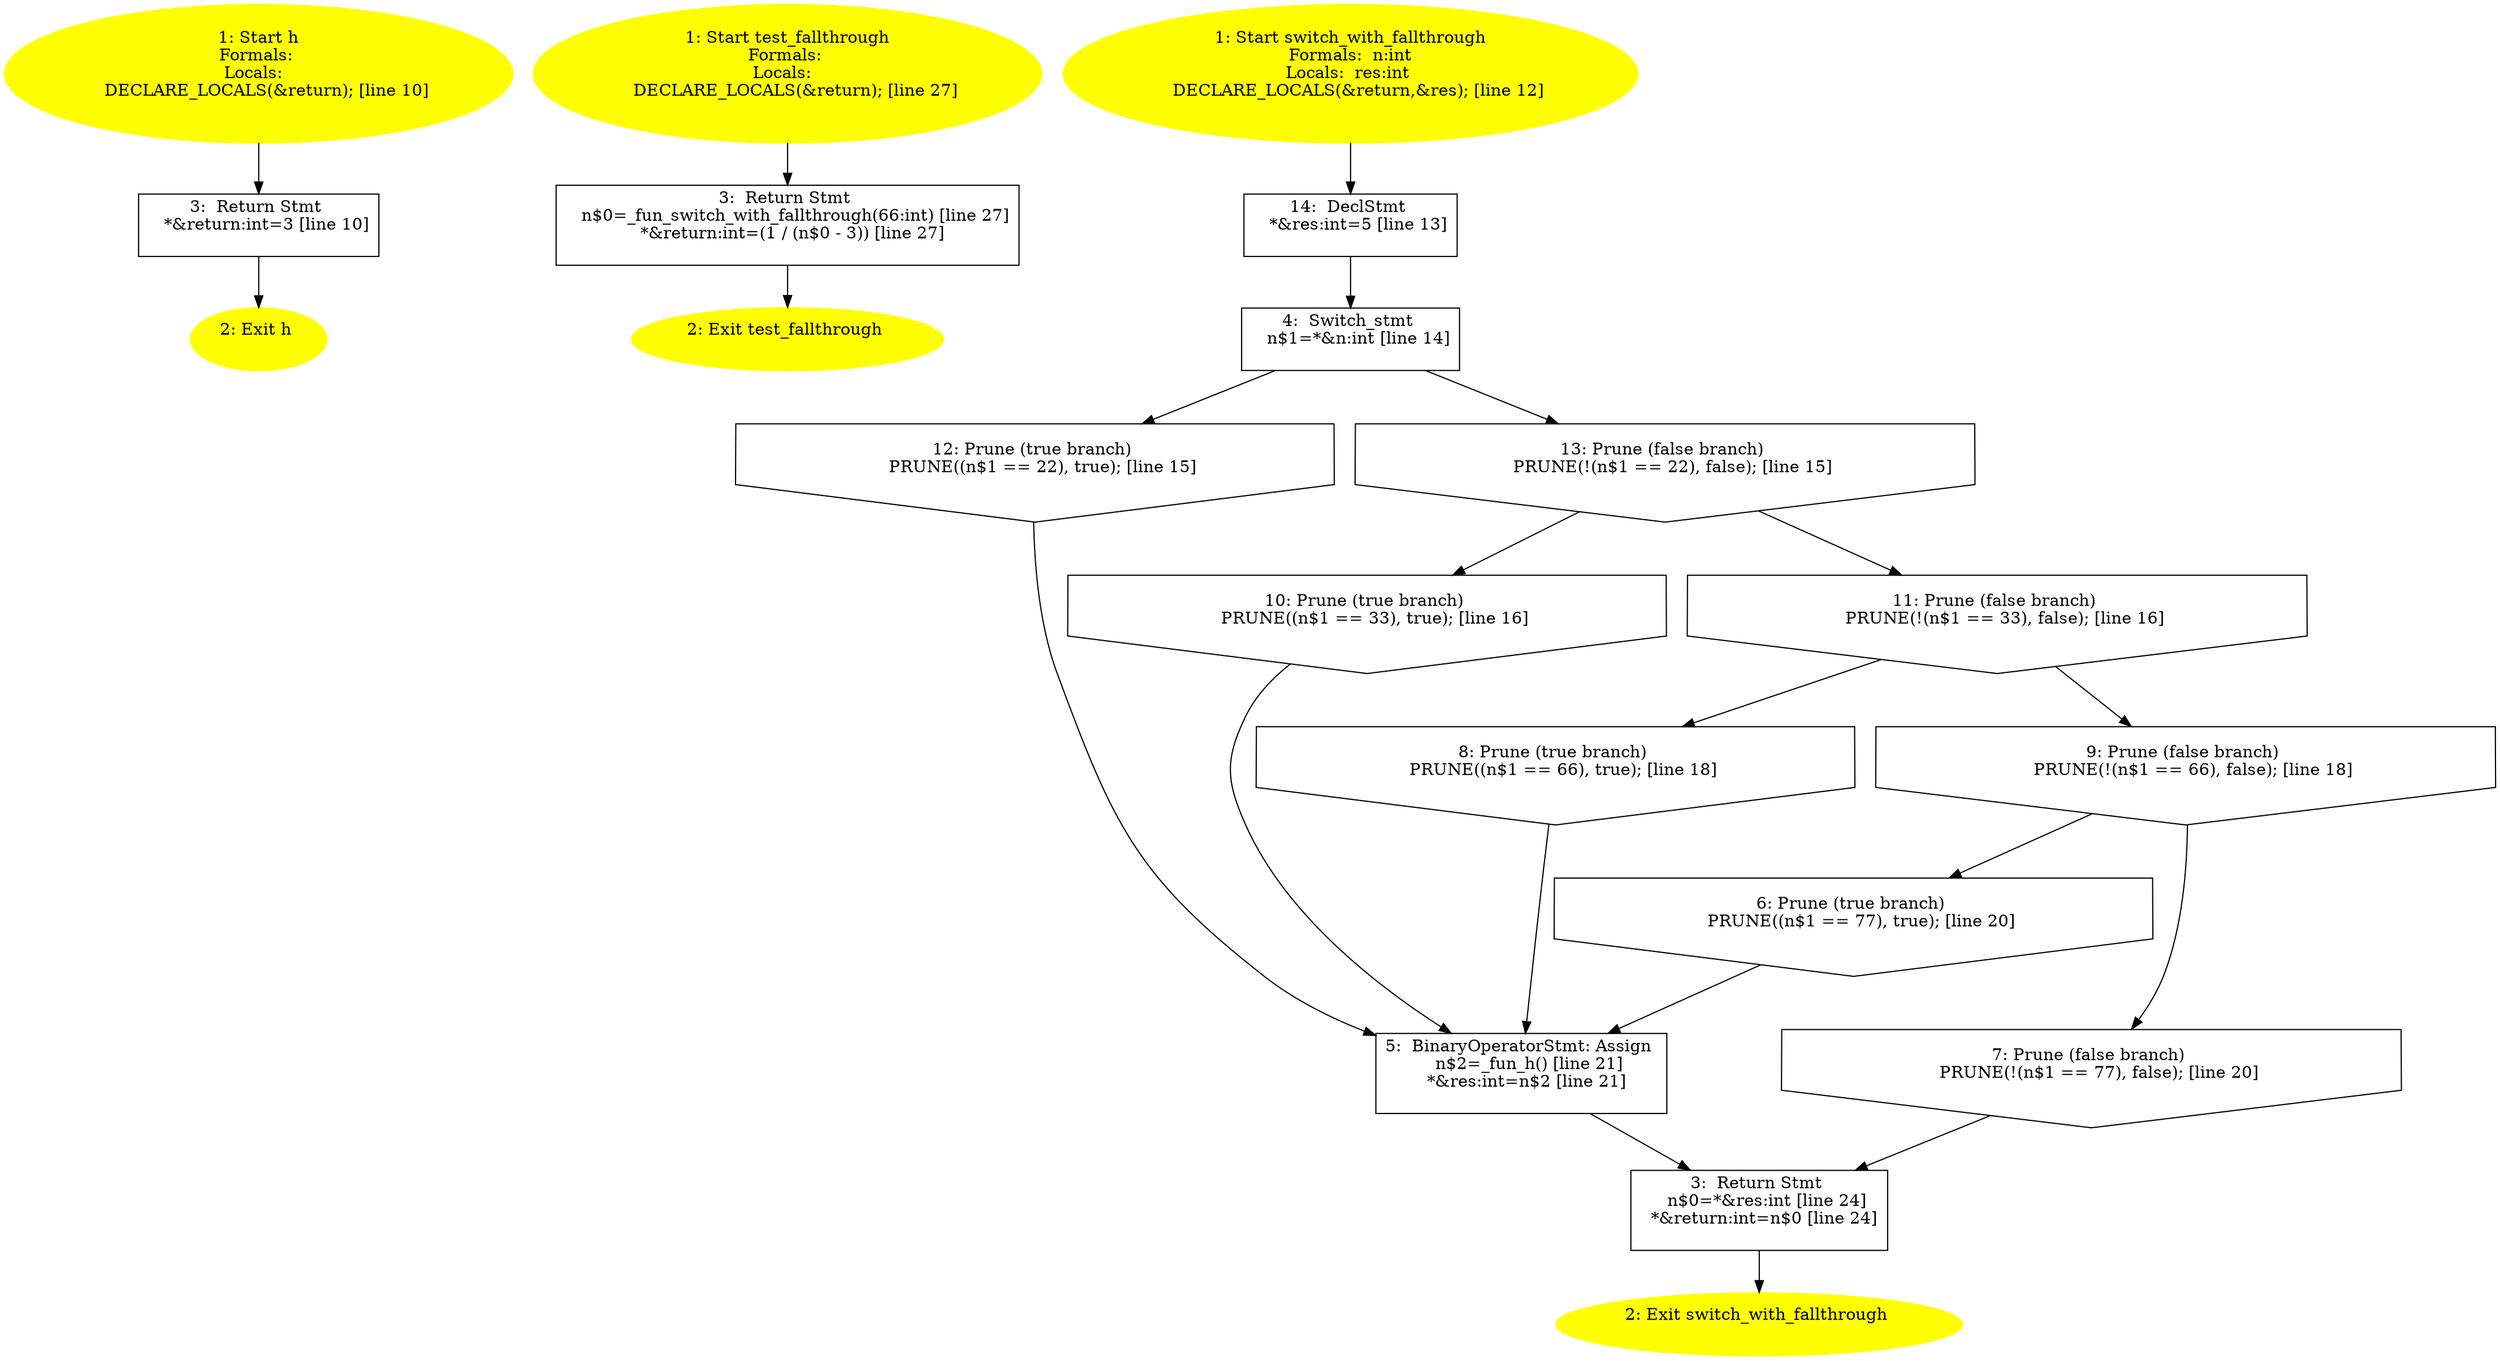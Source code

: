 /* @generated */
digraph iCFG {
"h#_Z1hv.a3e5ba34c4697dcbc4437b46fdbb1c67_1" [label="1: Start h\nFormals: \nLocals:  \n   DECLARE_LOCALS(&return); [line 10]\n " color=yellow style=filled]
	

	 "h#_Z1hv.a3e5ba34c4697dcbc4437b46fdbb1c67_1" -> "h#_Z1hv.a3e5ba34c4697dcbc4437b46fdbb1c67_3" ;
"h#_Z1hv.a3e5ba34c4697dcbc4437b46fdbb1c67_2" [label="2: Exit h \n  " color=yellow style=filled]
	

"h#_Z1hv.a3e5ba34c4697dcbc4437b46fdbb1c67_3" [label="3:  Return Stmt \n   *&return:int=3 [line 10]\n " shape="box"]
	

	 "h#_Z1hv.a3e5ba34c4697dcbc4437b46fdbb1c67_3" -> "h#_Z1hv.a3e5ba34c4697dcbc4437b46fdbb1c67_2" ;
"test_fallthrough#_Z16test_fallthroughv.9e1b08d73cc289bc90610e88f415b5b3_1" [label="1: Start test_fallthrough\nFormals: \nLocals:  \n   DECLARE_LOCALS(&return); [line 27]\n " color=yellow style=filled]
	

	 "test_fallthrough#_Z16test_fallthroughv.9e1b08d73cc289bc90610e88f415b5b3_1" -> "test_fallthrough#_Z16test_fallthroughv.9e1b08d73cc289bc90610e88f415b5b3_3" ;
"test_fallthrough#_Z16test_fallthroughv.9e1b08d73cc289bc90610e88f415b5b3_2" [label="2: Exit test_fallthrough \n  " color=yellow style=filled]
	

"test_fallthrough#_Z16test_fallthroughv.9e1b08d73cc289bc90610e88f415b5b3_3" [label="3:  Return Stmt \n   n$0=_fun_switch_with_fallthrough(66:int) [line 27]\n  *&return:int=(1 / (n$0 - 3)) [line 27]\n " shape="box"]
	

	 "test_fallthrough#_Z16test_fallthroughv.9e1b08d73cc289bc90610e88f415b5b3_3" -> "test_fallthrough#_Z16test_fallthroughv.9e1b08d73cc289bc90610e88f415b5b3_2" ;
"switch_with_fallthrough#_Z23switch_with_fallthroughi.a8428fe9fad520407badf5284d08e756_1" [label="1: Start switch_with_fallthrough\nFormals:  n:int\nLocals:  res:int \n   DECLARE_LOCALS(&return,&res); [line 12]\n " color=yellow style=filled]
	

	 "switch_with_fallthrough#_Z23switch_with_fallthroughi.a8428fe9fad520407badf5284d08e756_1" -> "switch_with_fallthrough#_Z23switch_with_fallthroughi.a8428fe9fad520407badf5284d08e756_14" ;
"switch_with_fallthrough#_Z23switch_with_fallthroughi.a8428fe9fad520407badf5284d08e756_2" [label="2: Exit switch_with_fallthrough \n  " color=yellow style=filled]
	

"switch_with_fallthrough#_Z23switch_with_fallthroughi.a8428fe9fad520407badf5284d08e756_3" [label="3:  Return Stmt \n   n$0=*&res:int [line 24]\n  *&return:int=n$0 [line 24]\n " shape="box"]
	

	 "switch_with_fallthrough#_Z23switch_with_fallthroughi.a8428fe9fad520407badf5284d08e756_3" -> "switch_with_fallthrough#_Z23switch_with_fallthroughi.a8428fe9fad520407badf5284d08e756_2" ;
"switch_with_fallthrough#_Z23switch_with_fallthroughi.a8428fe9fad520407badf5284d08e756_4" [label="4:  Switch_stmt \n   n$1=*&n:int [line 14]\n " shape="box"]
	

	 "switch_with_fallthrough#_Z23switch_with_fallthroughi.a8428fe9fad520407badf5284d08e756_4" -> "switch_with_fallthrough#_Z23switch_with_fallthroughi.a8428fe9fad520407badf5284d08e756_12" ;
	 "switch_with_fallthrough#_Z23switch_with_fallthroughi.a8428fe9fad520407badf5284d08e756_4" -> "switch_with_fallthrough#_Z23switch_with_fallthroughi.a8428fe9fad520407badf5284d08e756_13" ;
"switch_with_fallthrough#_Z23switch_with_fallthroughi.a8428fe9fad520407badf5284d08e756_5" [label="5:  BinaryOperatorStmt: Assign \n   n$2=_fun_h() [line 21]\n  *&res:int=n$2 [line 21]\n " shape="box"]
	

	 "switch_with_fallthrough#_Z23switch_with_fallthroughi.a8428fe9fad520407badf5284d08e756_5" -> "switch_with_fallthrough#_Z23switch_with_fallthroughi.a8428fe9fad520407badf5284d08e756_3" ;
"switch_with_fallthrough#_Z23switch_with_fallthroughi.a8428fe9fad520407badf5284d08e756_6" [label="6: Prune (true branch) \n   PRUNE((n$1 == 77), true); [line 20]\n " shape="invhouse"]
	

	 "switch_with_fallthrough#_Z23switch_with_fallthroughi.a8428fe9fad520407badf5284d08e756_6" -> "switch_with_fallthrough#_Z23switch_with_fallthroughi.a8428fe9fad520407badf5284d08e756_5" ;
"switch_with_fallthrough#_Z23switch_with_fallthroughi.a8428fe9fad520407badf5284d08e756_7" [label="7: Prune (false branch) \n   PRUNE(!(n$1 == 77), false); [line 20]\n " shape="invhouse"]
	

	 "switch_with_fallthrough#_Z23switch_with_fallthroughi.a8428fe9fad520407badf5284d08e756_7" -> "switch_with_fallthrough#_Z23switch_with_fallthroughi.a8428fe9fad520407badf5284d08e756_3" ;
"switch_with_fallthrough#_Z23switch_with_fallthroughi.a8428fe9fad520407badf5284d08e756_8" [label="8: Prune (true branch) \n   PRUNE((n$1 == 66), true); [line 18]\n " shape="invhouse"]
	

	 "switch_with_fallthrough#_Z23switch_with_fallthroughi.a8428fe9fad520407badf5284d08e756_8" -> "switch_with_fallthrough#_Z23switch_with_fallthroughi.a8428fe9fad520407badf5284d08e756_5" ;
"switch_with_fallthrough#_Z23switch_with_fallthroughi.a8428fe9fad520407badf5284d08e756_9" [label="9: Prune (false branch) \n   PRUNE(!(n$1 == 66), false); [line 18]\n " shape="invhouse"]
	

	 "switch_with_fallthrough#_Z23switch_with_fallthroughi.a8428fe9fad520407badf5284d08e756_9" -> "switch_with_fallthrough#_Z23switch_with_fallthroughi.a8428fe9fad520407badf5284d08e756_6" ;
	 "switch_with_fallthrough#_Z23switch_with_fallthroughi.a8428fe9fad520407badf5284d08e756_9" -> "switch_with_fallthrough#_Z23switch_with_fallthroughi.a8428fe9fad520407badf5284d08e756_7" ;
"switch_with_fallthrough#_Z23switch_with_fallthroughi.a8428fe9fad520407badf5284d08e756_10" [label="10: Prune (true branch) \n   PRUNE((n$1 == 33), true); [line 16]\n " shape="invhouse"]
	

	 "switch_with_fallthrough#_Z23switch_with_fallthroughi.a8428fe9fad520407badf5284d08e756_10" -> "switch_with_fallthrough#_Z23switch_with_fallthroughi.a8428fe9fad520407badf5284d08e756_5" ;
"switch_with_fallthrough#_Z23switch_with_fallthroughi.a8428fe9fad520407badf5284d08e756_11" [label="11: Prune (false branch) \n   PRUNE(!(n$1 == 33), false); [line 16]\n " shape="invhouse"]
	

	 "switch_with_fallthrough#_Z23switch_with_fallthroughi.a8428fe9fad520407badf5284d08e756_11" -> "switch_with_fallthrough#_Z23switch_with_fallthroughi.a8428fe9fad520407badf5284d08e756_8" ;
	 "switch_with_fallthrough#_Z23switch_with_fallthroughi.a8428fe9fad520407badf5284d08e756_11" -> "switch_with_fallthrough#_Z23switch_with_fallthroughi.a8428fe9fad520407badf5284d08e756_9" ;
"switch_with_fallthrough#_Z23switch_with_fallthroughi.a8428fe9fad520407badf5284d08e756_12" [label="12: Prune (true branch) \n   PRUNE((n$1 == 22), true); [line 15]\n " shape="invhouse"]
	

	 "switch_with_fallthrough#_Z23switch_with_fallthroughi.a8428fe9fad520407badf5284d08e756_12" -> "switch_with_fallthrough#_Z23switch_with_fallthroughi.a8428fe9fad520407badf5284d08e756_5" ;
"switch_with_fallthrough#_Z23switch_with_fallthroughi.a8428fe9fad520407badf5284d08e756_13" [label="13: Prune (false branch) \n   PRUNE(!(n$1 == 22), false); [line 15]\n " shape="invhouse"]
	

	 "switch_with_fallthrough#_Z23switch_with_fallthroughi.a8428fe9fad520407badf5284d08e756_13" -> "switch_with_fallthrough#_Z23switch_with_fallthroughi.a8428fe9fad520407badf5284d08e756_10" ;
	 "switch_with_fallthrough#_Z23switch_with_fallthroughi.a8428fe9fad520407badf5284d08e756_13" -> "switch_with_fallthrough#_Z23switch_with_fallthroughi.a8428fe9fad520407badf5284d08e756_11" ;
"switch_with_fallthrough#_Z23switch_with_fallthroughi.a8428fe9fad520407badf5284d08e756_14" [label="14:  DeclStmt \n   *&res:int=5 [line 13]\n " shape="box"]
	

	 "switch_with_fallthrough#_Z23switch_with_fallthroughi.a8428fe9fad520407badf5284d08e756_14" -> "switch_with_fallthrough#_Z23switch_with_fallthroughi.a8428fe9fad520407badf5284d08e756_4" ;
}
